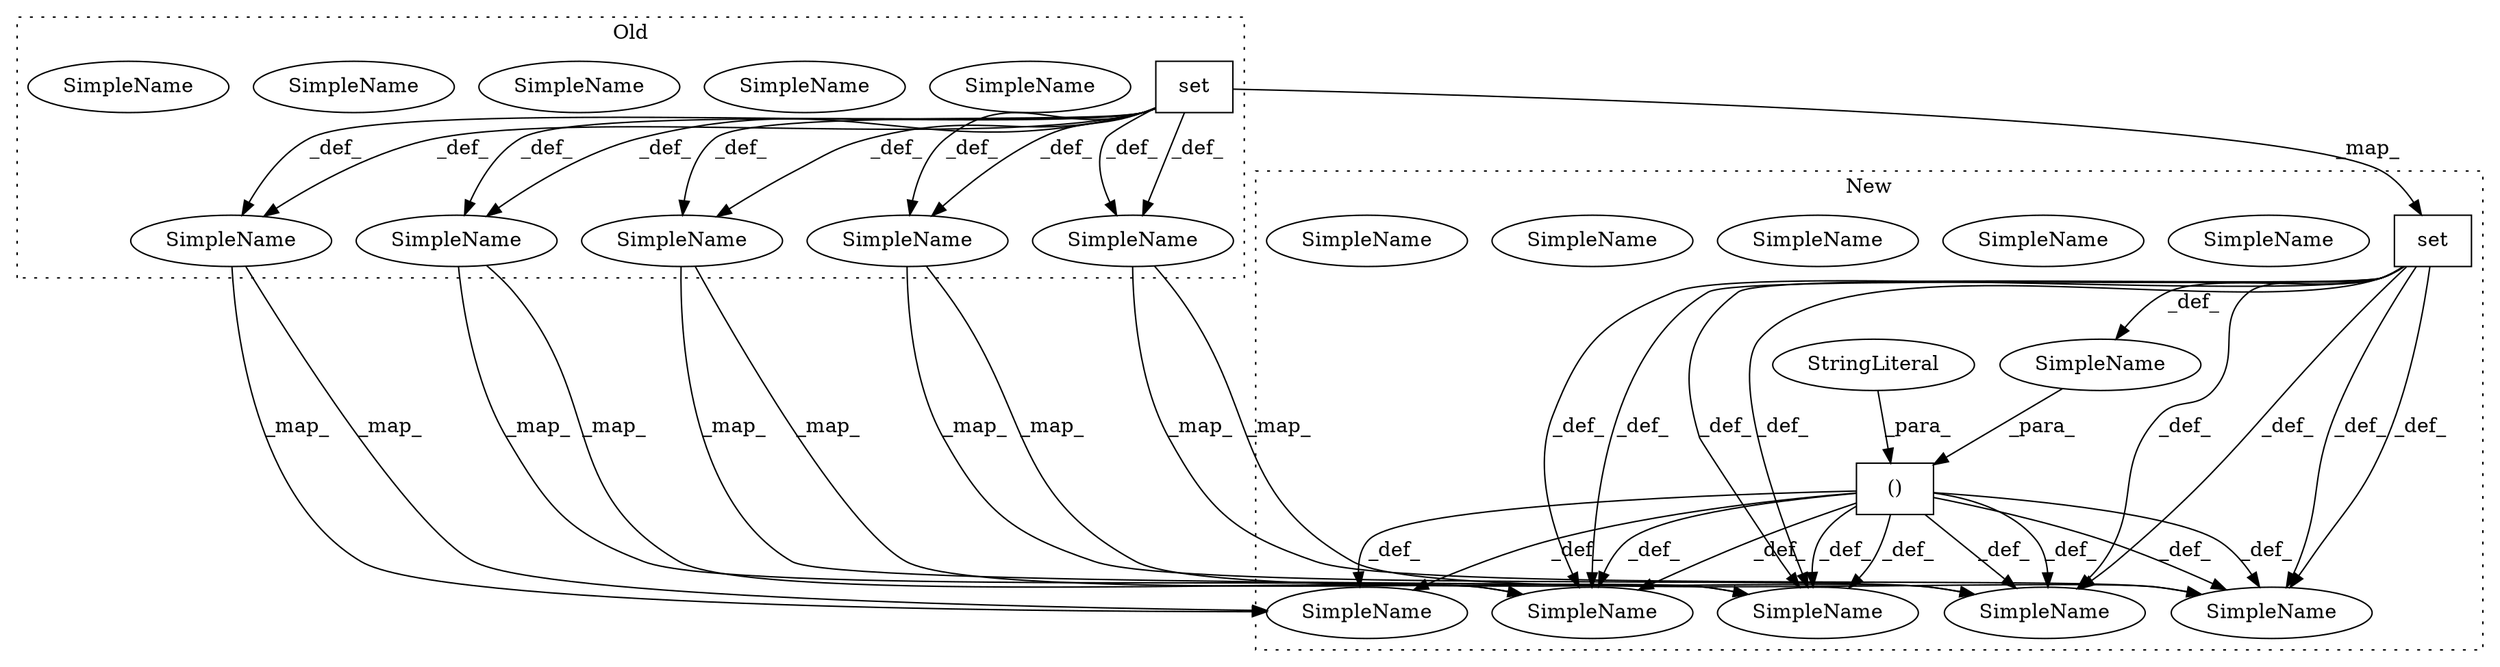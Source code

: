 digraph G {
subgraph cluster0 {
1 [label="set" a="32" s="3840,3853" l="4,1" shape="box"];
3 [label="SimpleName" a="42" s="4023" l="3" shape="ellipse"];
6 [label="SimpleName" a="42" s="4023" l="3" shape="ellipse"];
10 [label="SimpleName" a="42" s="3951" l="8" shape="ellipse"];
13 [label="SimpleName" a="42" s="3951" l="8" shape="ellipse"];
14 [label="SimpleName" a="42" s="4354" l="3" shape="ellipse"];
17 [label="SimpleName" a="42" s="4354" l="3" shape="ellipse"];
18 [label="SimpleName" a="42" s="4140" l="3" shape="ellipse"];
21 [label="SimpleName" a="42" s="4140" l="3" shape="ellipse"];
22 [label="SimpleName" a="42" s="3790" l="8" shape="ellipse"];
25 [label="SimpleName" a="42" s="3790" l="8" shape="ellipse"];
label = "Old";
style="dotted";
}
subgraph cluster1 {
2 [label="set" a="32" s="3989,4002" l="4,1" shape="box"];
4 [label="SimpleName" a="42" s="4179" l="3" shape="ellipse"];
5 [label="SimpleName" a="42" s="4179" l="3" shape="ellipse"];
7 [label="()" a="106" s="3970" l="33" shape="box"];
8 [label="SimpleName" a="42" s="" l="" shape="ellipse"];
9 [label="StringLiteral" a="45" s="3970" l="6" shape="ellipse"];
11 [label="SimpleName" a="42" s="4120" l="8" shape="ellipse"];
12 [label="SimpleName" a="42" s="4120" l="8" shape="ellipse"];
15 [label="SimpleName" a="42" s="4497" l="3" shape="ellipse"];
16 [label="SimpleName" a="42" s="4497" l="3" shape="ellipse"];
19 [label="SimpleName" a="42" s="4283" l="3" shape="ellipse"];
20 [label="SimpleName" a="42" s="4283" l="3" shape="ellipse"];
23 [label="SimpleName" a="42" s="3889" l="8" shape="ellipse"];
24 [label="SimpleName" a="42" s="3889" l="8" shape="ellipse"];
label = "New";
style="dotted";
}
1 -> 6 [label="_def_"];
1 -> 25 [label="_def_"];
1 -> 17 [label="_def_"];
1 -> 13 [label="_def_"];
1 -> 21 [label="_def_"];
1 -> 25 [label="_def_"];
1 -> 2 [label="_map_"];
1 -> 13 [label="_def_"];
1 -> 17 [label="_def_"];
1 -> 6 [label="_def_"];
1 -> 21 [label="_def_"];
2 -> 20 [label="_def_"];
2 -> 12 [label="_def_"];
2 -> 12 [label="_def_"];
2 -> 16 [label="_def_"];
2 -> 20 [label="_def_"];
2 -> 16 [label="_def_"];
2 -> 24 [label="_def_"];
2 -> 8 [label="_def_"];
2 -> 24 [label="_def_"];
6 -> 5 [label="_map_"];
6 -> 5 [label="_map_"];
7 -> 12 [label="_def_"];
7 -> 24 [label="_def_"];
7 -> 5 [label="_def_"];
7 -> 12 [label="_def_"];
7 -> 16 [label="_def_"];
7 -> 24 [label="_def_"];
7 -> 16 [label="_def_"];
7 -> 20 [label="_def_"];
7 -> 20 [label="_def_"];
7 -> 5 [label="_def_"];
8 -> 7 [label="_para_"];
9 -> 7 [label="_para_"];
13 -> 12 [label="_map_"];
13 -> 12 [label="_map_"];
17 -> 16 [label="_map_"];
17 -> 16 [label="_map_"];
21 -> 20 [label="_map_"];
21 -> 20 [label="_map_"];
25 -> 24 [label="_map_"];
25 -> 24 [label="_map_"];
}